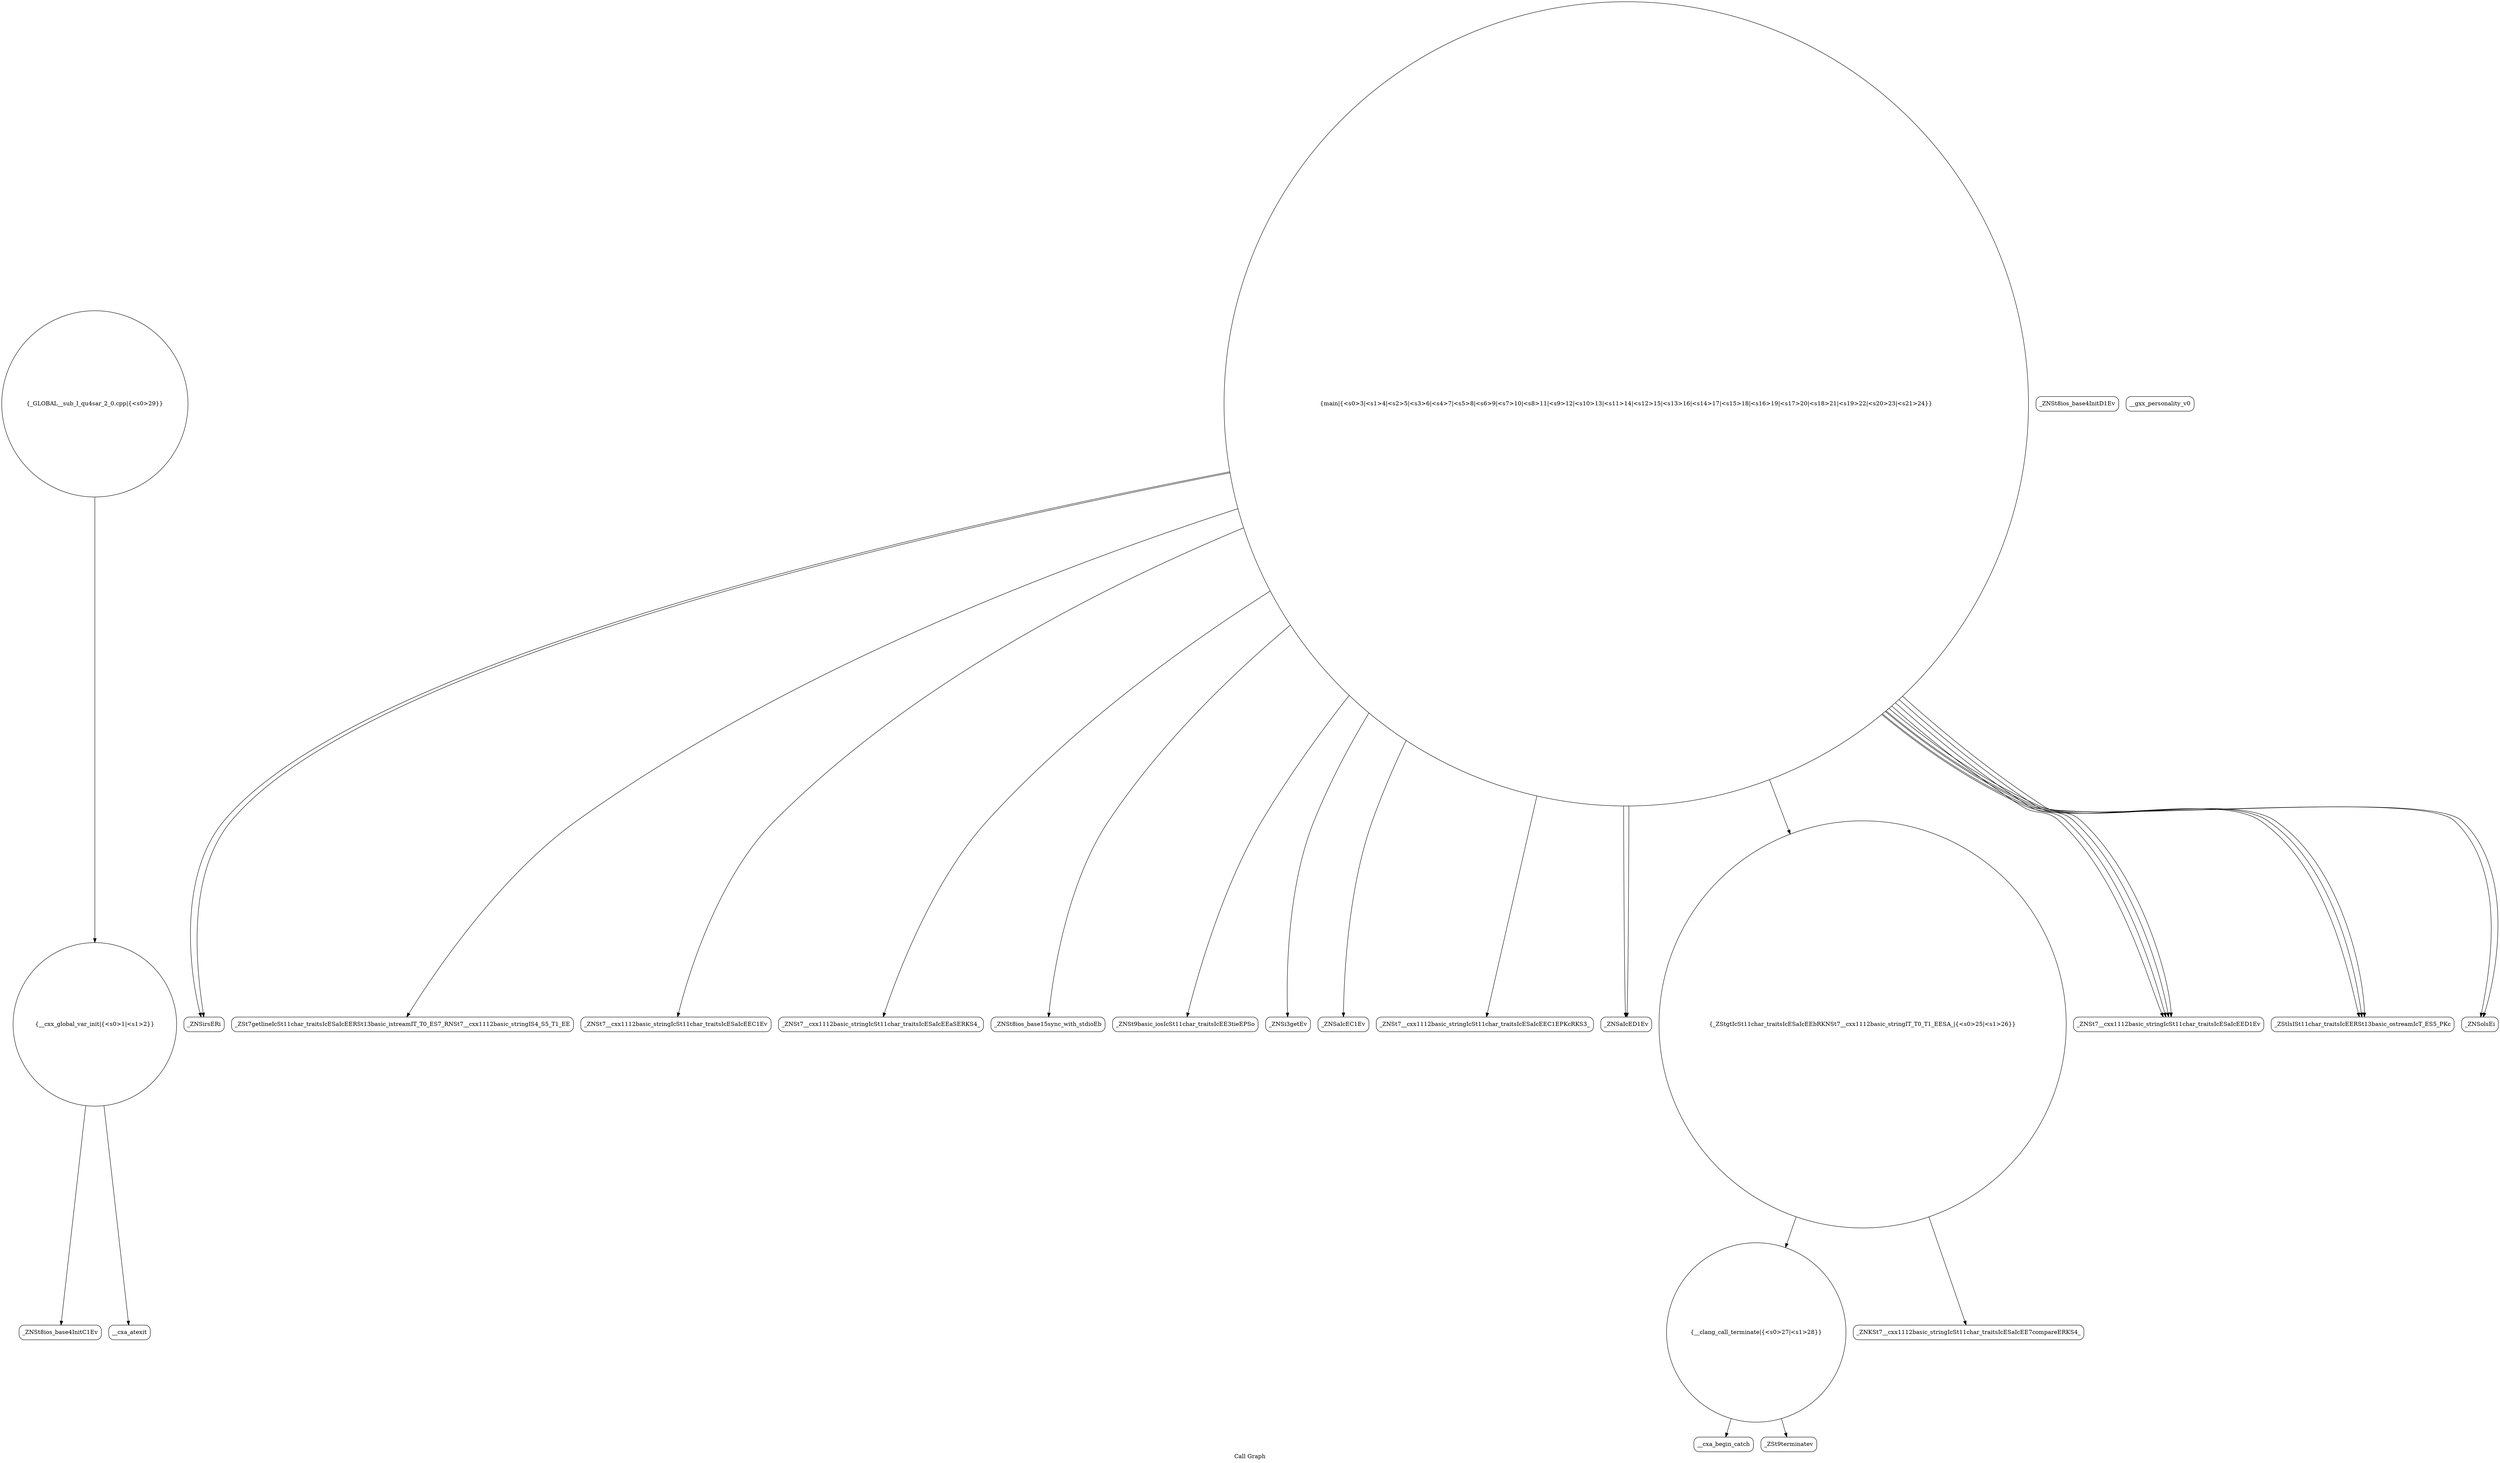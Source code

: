digraph "Call Graph" {
	label="Call Graph";

	Node0x556abc97cd60 [shape=record,shape=circle,label="{__cxx_global_var_init|{<s0>1|<s1>2}}"];
	Node0x556abc97cd60:s0 -> Node0x556abc97cde0[color=black];
	Node0x556abc97cd60:s1 -> Node0x556abc9b3ef0[color=black];
	Node0x556abc9b40f0 [shape=record,shape=Mrecord,label="{_ZNSirsERi}"];
	Node0x556abc9b4470 [shape=record,shape=Mrecord,label="{_ZSt7getlineIcSt11char_traitsIcESaIcEERSt13basic_istreamIT_T0_ES7_RNSt7__cxx1112basic_stringIS4_S5_T1_EE}"];
	Node0x556abc9b47f0 [shape=record,shape=circle,label="{__clang_call_terminate|{<s0>27|<s1>28}}"];
	Node0x556abc9b47f0:s0 -> Node0x556abc9b4870[color=black];
	Node0x556abc9b47f0:s1 -> Node0x556abc9b48f0[color=black];
	Node0x556abc9b3e70 [shape=record,shape=Mrecord,label="{_ZNSt8ios_base4InitD1Ev}"];
	Node0x556abc9b41f0 [shape=record,shape=Mrecord,label="{_ZNSt7__cxx1112basic_stringIcSt11char_traitsIcESaIcEEC1Ev}"];
	Node0x556abc9b4570 [shape=record,shape=Mrecord,label="{_ZNSt7__cxx1112basic_stringIcSt11char_traitsIcESaIcEEaSERKS4_}"];
	Node0x556abc9b48f0 [shape=record,shape=Mrecord,label="{_ZSt9terminatev}"];
	Node0x556abc9b3f70 [shape=record,shape=circle,label="{main|{<s0>3|<s1>4|<s2>5|<s3>6|<s4>7|<s5>8|<s6>9|<s7>10|<s8>11|<s9>12|<s10>13|<s11>14|<s12>15|<s13>16|<s14>17|<s15>18|<s16>19|<s17>20|<s18>21|<s19>22|<s20>23|<s21>24}}"];
	Node0x556abc9b3f70:s0 -> Node0x556abc9b3ff0[color=black];
	Node0x556abc9b3f70:s1 -> Node0x556abc9b4070[color=black];
	Node0x556abc9b3f70:s2 -> Node0x556abc9b40f0[color=black];
	Node0x556abc9b3f70:s3 -> Node0x556abc9b40f0[color=black];
	Node0x556abc9b3f70:s4 -> Node0x556abc9b4170[color=black];
	Node0x556abc9b3f70:s5 -> Node0x556abc9b41f0[color=black];
	Node0x556abc9b3f70:s6 -> Node0x556abc9b4270[color=black];
	Node0x556abc9b3f70:s7 -> Node0x556abc9b42f0[color=black];
	Node0x556abc9b3f70:s8 -> Node0x556abc9b43f0[color=black];
	Node0x556abc9b3f70:s9 -> Node0x556abc9b4470[color=black];
	Node0x556abc9b3f70:s10 -> Node0x556abc9b44f0[color=black];
	Node0x556abc9b3f70:s11 -> Node0x556abc9b4570[color=black];
	Node0x556abc9b3f70:s12 -> Node0x556abc9b43f0[color=black];
	Node0x556abc9b3f70:s13 -> Node0x556abc9b46f0[color=black];
	Node0x556abc9b3f70:s14 -> Node0x556abc9b45f0[color=black];
	Node0x556abc9b3f70:s15 -> Node0x556abc9b4670[color=black];
	Node0x556abc9b3f70:s16 -> Node0x556abc9b45f0[color=black];
	Node0x556abc9b3f70:s17 -> Node0x556abc9b4670[color=black];
	Node0x556abc9b3f70:s18 -> Node0x556abc9b45f0[color=black];
	Node0x556abc9b3f70:s19 -> Node0x556abc9b46f0[color=black];
	Node0x556abc9b3f70:s20 -> Node0x556abc9b46f0[color=black];
	Node0x556abc9b3f70:s21 -> Node0x556abc9b46f0[color=black];
	Node0x556abc9b42f0 [shape=record,shape=Mrecord,label="{_ZNSt7__cxx1112basic_stringIcSt11char_traitsIcESaIcEEC1EPKcRKS3_}"];
	Node0x556abc9b4670 [shape=record,shape=Mrecord,label="{_ZNSolsEi}"];
	Node0x556abc9b4070 [shape=record,shape=Mrecord,label="{_ZNSt9basic_iosIcSt11char_traitsIcEE3tieEPSo}"];
	Node0x556abc9b43f0 [shape=record,shape=Mrecord,label="{_ZNSaIcED1Ev}"];
	Node0x556abc9b4770 [shape=record,shape=Mrecord,label="{_ZNKSt7__cxx1112basic_stringIcSt11char_traitsIcESaIcEE7compareERKS4_}"];
	Node0x556abc97cde0 [shape=record,shape=Mrecord,label="{_ZNSt8ios_base4InitC1Ev}"];
	Node0x556abc9b4170 [shape=record,shape=Mrecord,label="{_ZNSi3getEv}"];
	Node0x556abc9b44f0 [shape=record,shape=circle,label="{_ZStgtIcSt11char_traitsIcESaIcEEbRKNSt7__cxx1112basic_stringIT_T0_T1_EESA_|{<s0>25|<s1>26}}"];
	Node0x556abc9b44f0:s0 -> Node0x556abc9b4770[color=black];
	Node0x556abc9b44f0:s1 -> Node0x556abc9b47f0[color=black];
	Node0x556abc9b4870 [shape=record,shape=Mrecord,label="{__cxa_begin_catch}"];
	Node0x556abc9b3ef0 [shape=record,shape=Mrecord,label="{__cxa_atexit}"];
	Node0x556abc9b4270 [shape=record,shape=Mrecord,label="{_ZNSaIcEC1Ev}"];
	Node0x556abc9b45f0 [shape=record,shape=Mrecord,label="{_ZStlsISt11char_traitsIcEERSt13basic_ostreamIcT_ES5_PKc}"];
	Node0x556abc9b4970 [shape=record,shape=circle,label="{_GLOBAL__sub_I_qu4sar_2_0.cpp|{<s0>29}}"];
	Node0x556abc9b4970:s0 -> Node0x556abc97cd60[color=black];
	Node0x556abc9b3ff0 [shape=record,shape=Mrecord,label="{_ZNSt8ios_base15sync_with_stdioEb}"];
	Node0x556abc9b4370 [shape=record,shape=Mrecord,label="{__gxx_personality_v0}"];
	Node0x556abc9b46f0 [shape=record,shape=Mrecord,label="{_ZNSt7__cxx1112basic_stringIcSt11char_traitsIcESaIcEED1Ev}"];
}
